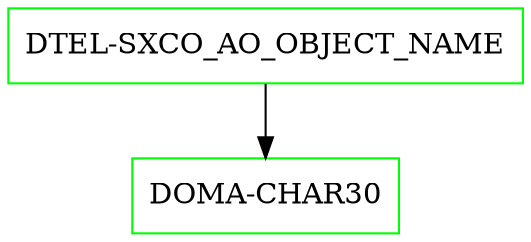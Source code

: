 digraph G {
  "DTEL-SXCO_AO_OBJECT_NAME" [shape=box,color=green];
  "DOMA-CHAR30" [shape=box,color=green,URL="./DOMA_CHAR30.html"];
  "DTEL-SXCO_AO_OBJECT_NAME" -> "DOMA-CHAR30";
}
